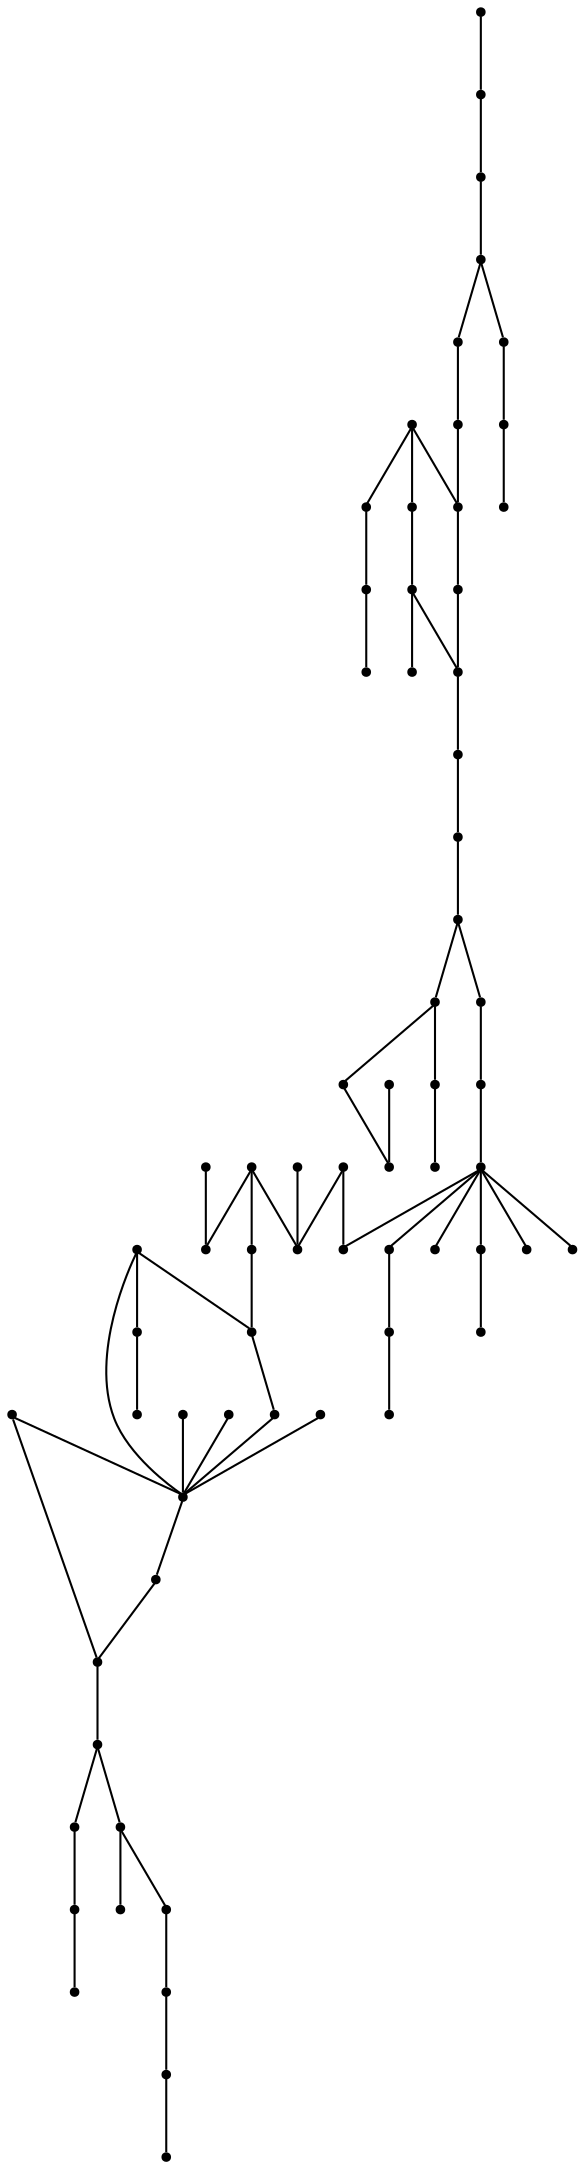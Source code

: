 graph {
  node [shape=point,comment="{\"directed\":false,\"doi\":\"10.4230/LIPIcs.GD.2024.32\",\"figure\":\"9 (1)\"}"]

  v0 [pos="1908.6330294380127,698.8119732507065"]
  v1 [pos="1953.3212918827453,564.7792099094115"]
  v2 [pos="1863.9445126100659,564.7792099094114"]
  v3 [pos="1863.944512610066,698.8119732507065"]
  v4 [pos="1908.6330294380127,564.7792099094114"]
  v5 [pos="1819.2562501653338,564.7792099094114"]
  v6 [pos="1819.2562501653338,698.8119732507065"]
  v7 [pos="1774.5679877206012,564.7792099094114"]
  v8 [pos="1729.8797252758689,698.8119732507065"]
  v9 [pos="1752.2237293066278,698.8119732507065"]
  v10 [pos="1707.4601694303967,564.8546164443322"]
  v11 [pos="1707.4601694303967,698.887252624523"]
  v12 [pos="1662.7719069856644,698.8872526245228"]
  v13 [pos="1618.0833901577175,564.8546164443322"]
  v14 [pos="1640.427648571691,698.8872526245228"]
  v15 [pos="1618.0833901577175,698.8872526245228"]
  v16 [pos="1595.7393861269586,698.8872526245228"]
  v17 [pos="1573.3951277129854,698.8872526245228"]
  v18 [pos="1528.7068652682528,698.887252624523"]
  v19 [pos="1528.6315678367541,564.9300229792531"]
  v20 [pos="1484.0186028235205,564.8546164443322"]
  v21 [pos="1439.2547885640752,698.962786320548"]
  v22 [pos="1484.0186028235205,698.887252624523"]
  v23 [pos="1439.330340378788,564.8546164443322"]
  v24 [pos="1383.5453733501747,698.8119732507065"]
  v25 [pos="1405.8893773809336,564.7792099094115"]
  v26 [pos="1349.9535611061085,698.8872526245228"]
  v27 [pos="1349.9535611061087,564.8546164443322"]
  v28 [pos="1305.2652986613762,698.887252624523"]
  v29 [pos="1305.2652986613762,564.8546164443322"]
  v30 [pos="1260.5770362166438,698.887252624523"]
  v31 [pos="1282.9965920621157,564.7792099094114"]
  v32 [pos="1215.8133491488056,564.9300229792531"]
  v33 [pos="1215.8887737719115,698.887252624523"]
  v34 [pos="1238.2327778026704,698.8872526245228"]
  v35 [pos="1171.2003841355718,698.8872526245228"]
  v36 [pos="1193.544515357938,698.8872526245228"]
  v37 [pos="1126.511994499232,564.8546164443322"]
  v38 [pos="1081.8237320544997,698.887252624523"]
  v39 [pos="1126.4366970677336,698.962786320548"]
  v40 [pos="1037.0600131887597,564.9300229792531"]
  v41 [pos="1037.0600131887597,698.962786320548"]
  v42 [pos="1081.8237320544997,564.8546164443322"]
  v43 [pos="992.4471753671331,564.8546164443322"]
  v44 [pos="947.7588493265971,698.8872526245228"]
  v45 [pos="992.3717507440274,698.962786320548"]
  v46 [pos="947.6834247034913,564.9300229792531"]
  v47 [pos="903.0705232860611,564.8546164443322"]
  v48 [pos="902.9950986629552,698.962786320548"]
  v49 [pos="858.3068362182229,698.962786320548"]
  v50 [pos="813.6184465818832,564.9300229792531"]
  v51 [pos="813.6184465818832,698.962786320548"]
  v52 [pos="858.3822608413286,564.8546164443322"]
  v53 [pos="768.9301841371507,564.9300229792531"]
  v54 [pos="768.9301841371507,698.962786320548"]
  v55 [pos="724.2418580966147,698.962786320548"]
  v56 [pos="679.5535320560787,564.9300229792531"]
  v57 [pos="724.2418580966147,564.9300229792531"]
  v58 [pos="634.8652696113463,698.962786320548"]
  v59 [pos="679.5535320560787,698.962786320548"]
  v60 [pos="634.8652696113463,564.9300229792531"]
  v61 [pos="601.3490091819934,564.9300229792531"]
  v62 [pos="590.1769435708103,698.962786320548"]
  v63 [pos="567.8327487526404,564.9300229792531"]
  v64 [pos="545.4886175302743,698.962786320548"]
  v65 [pos="545.4886175302743,564.9300229792531"]
  v66 [pos="500.80032328764,564.9300229792531"]
  v67 [pos="500.875716112844,698.8872526245228"]
  v68 [pos="456.111997247104,564.9300229792531"]

  v0 -- v1 [id="-1",pos="1908.6330294380127,698.8119732507065 1953.3212918827453,564.7792099094115 1953.3212918827453,564.7792099094115 1953.3212918827453,564.7792099094115"]
  v68 -- v67 [id="-2",pos="456.111997247104,564.9300229792531 500.875716112844,698.8872526245228 500.875716112844,698.8872526245228 500.875716112844,698.8872526245228"]
  v67 -- v65 [id="-3",pos="500.875716112844,698.8872526245228 545.4886175302743,564.9300229792531 545.4886175302743,564.9300229792531 545.4886175302743,564.9300229792531"]
  v64 -- v66 [id="-4",pos="545.4886175302743,698.962786320548 500.80032328764,564.9300229792531 500.80032328764,564.9300229792531 500.80032328764,564.9300229792531"]
  v65 -- v62 [id="-5",pos="545.4886175302743,564.9300229792531 590.1769435708103,698.962786320548 590.1769435708103,698.962786320548 590.1769435708103,698.962786320548"]
  v63 -- v64 [id="-6",pos="567.8327487526404,564.9300229792531 545.4886175302743,698.962786320548 545.4886175302743,698.962786320548 545.4886175302743,698.962786320548"]
  v62 -- v60 [id="-7",pos="590.1769435708103,698.962786320548 634.8652696113463,564.9300229792531 634.8652696113463,564.9300229792531 634.8652696113463,564.9300229792531"]
  v62 -- v63 [id="-8",pos="590.1769435708103,698.962786320548 567.8327487526404,564.9300229792531 567.8327487526404,564.9300229792531 567.8327487526404,564.9300229792531"]
  v58 -- v61 [id="-9",pos="634.8652696113463,698.962786320548 601.3490091819934,564.9300229792531 601.3490091819934,564.9300229792531 601.3490091819934,564.9300229792531"]
  v60 -- v59 [id="-10",pos="634.8652696113463,564.9300229792531 679.5535320560787,698.962786320548 679.5535320560787,698.962786320548 679.5535320560787,698.962786320548"]
  v59 -- v57 [id="-11",pos="679.5535320560787,698.962786320548 724.2418580966147,564.9300229792531 724.2418580966147,564.9300229792531 724.2418580966147,564.9300229792531"]
  v56 -- v58 [id="-12",pos="679.5535320560787,564.9300229792531 634.8652696113463,698.962786320548 634.8652696113463,698.962786320548 634.8652696113463,698.962786320548"]
  v55 -- v57 [id="-13",pos="724.2418580966147,698.962786320548 724.2418580966147,564.9300229792531 724.2418580966147,564.9300229792531 724.2418580966147,564.9300229792531"]
  v55 -- v53 [id="-14",pos="724.2418580966147,698.962786320548 768.9301841371507,564.9300229792531 768.9301841371507,564.9300229792531 768.9301841371507,564.9300229792531"]
  v57 -- v54 [id="-15",pos="724.2418580966147,564.9300229792531 768.9301841371507,698.962786320548 768.9301841371507,698.962786320548 768.9301841371507,698.962786320548"]
  v55 -- v56 [id="-16",pos="724.2418580966147,698.962786320548 679.5535320560787,564.9300229792531 679.5535320560787,564.9300229792531 679.5535320560787,564.9300229792531"]
  v54 -- v50 [id="-17",pos="768.9301841371507,698.962786320548 813.6184465818832,564.9300229792531 813.6184465818832,564.9300229792531 813.6184465818832,564.9300229792531"]
  v53 -- v51 [id="-18",pos="768.9301841371507,564.9300229792531 813.6184465818832,698.962786320548 813.6184465818832,698.962786320548 813.6184465818832,698.962786320548"]
  v51 -- v50 [id="-19",pos="813.6184465818832,698.962786320548 813.6184465818832,564.9300229792531 813.6184465818832,564.9300229792531 813.6184465818832,564.9300229792531"]
  v51 -- v52 [id="-20",pos="813.6184465818832,698.962786320548 858.3822608413286,564.8546164443322 858.3822608413286,564.8546164443322 858.3822608413286,564.8546164443322"]
  v50 -- v48 [id="-21",pos="813.6184465818832,564.9300229792531 902.9950986629552,698.962786320548 902.9950986629552,698.962786320548 902.9950986629552,698.962786320548"]
  v49 -- v47 [id="-22",pos="858.3068362182229,698.962786320548 903.0705232860611,564.8546164443322 903.0705232860611,564.8546164443322 903.0705232860611,564.8546164443322"]
  v48 -- v46 [id="-23",pos="902.9950986629552,698.962786320548 947.6834247034913,564.9300229792531 947.6834247034913,564.9300229792531 947.6834247034913,564.9300229792531"]
  v44 -- v47 [id="-24",pos="947.7588493265971,698.8872526245228 903.0705232860611,564.8546164443322 903.0705232860611,564.8546164443322 903.0705232860611,564.8546164443322"]
  v46 -- v45 [id="-25",pos="947.6834247034913,564.9300229792531 992.3717507440274,698.962786320548 992.3717507440274,698.962786320548 992.3717507440274,698.962786320548"]
  v45 -- v43 [id="-26",pos="992.3717507440274,698.962786320548 992.4471753671331,564.8546164443322 992.4471753671331,564.8546164443322 992.4471753671331,564.8546164443322"]
  v45 -- v40 [id="-27",pos="992.3717507440274,698.962786320548 1037.0600131887597,564.9300229792531 1037.0600131887597,564.9300229792531 1037.0600131887597,564.9300229792531"]
  v43 -- v41 [id="-28",pos="992.4471753671331,564.8546164443322 1037.0600131887597,698.962786320548 1037.0600131887597,698.962786320548 1037.0600131887597,698.962786320548"]
  v43 -- v44 [id="-29",pos="992.4471753671331,564.8546164443322 947.7588493265971,698.8872526245228 947.7588493265971,698.8872526245228 947.7588493265971,698.8872526245228"]
  v41 -- v42 [id="-30",pos="1037.0600131887597,698.962786320548 1081.8237320544997,564.8546164443322 1081.8237320544997,564.8546164443322 1081.8237320544997,564.8546164443322"]
  v40 -- v39 [id="-31",pos="1037.0600131887597,564.9300229792531 1126.4366970677336,698.962786320548 1126.4366970677336,698.962786320548 1126.4366970677336,698.962786320548"]
  v39 -- v32 [id="-32",pos="1126.4366970677336,698.962786320548 1215.8133491488056,564.9300229792531 1215.8133491488056,564.9300229792531 1215.8133491488056,564.9300229792531"]
  v37 -- v38 [id="-33",pos="1126.511994499232,564.8546164443322 1081.8237320544997,698.887252624523 1081.8237320544997,698.887252624523 1081.8237320544997,698.887252624523"]
  v35 -- v37 [id="-34",pos="1171.2003841355718,698.8872526245228 1126.511994499232,564.8546164443322 1126.511994499232,564.8546164443322 1126.511994499232,564.8546164443322"]
  v32 -- v30 [id="-35",pos="1215.8133491488056,564.9300229792531 1260.5770362166438,698.887252624523 1260.5770362166438,698.887252624523 1260.5770362166438,698.887252624523"]
  v32 -- v36 [id="-36",pos="1215.8133491488056,564.9300229792531 1193.544515357938,698.8872526245228 1193.544515357938,698.8872526245228 1193.544515357938,698.8872526245228"]
  v32 -- v35 [id="-37",pos="1215.8133491488056,564.9300229792531 1171.2003841355718,698.8872526245228 1171.2003841355718,698.8872526245228 1171.2003841355718,698.8872526245228"]
  v32 -- v34 [id="-38",pos="1215.8133491488056,564.9300229792531 1238.2327778026704,698.8872526245228 1238.2327778026704,698.8872526245228 1238.2327778026704,698.8872526245228"]
  v32 -- v33 [id="-39",pos="1215.8133491488056,564.9300229792531 1215.8887737719115,698.887252624523 1215.8887737719115,698.887252624523 1215.8887737719115,698.887252624523"]
  v32 -- v28 [id="-40",pos="1215.8133491488056,564.9300229792531 1305.2652986613762,698.887252624523 1305.2652986613762,698.887252624523 1305.2652986613762,698.887252624523"]
  v30 -- v31 [id="-41",pos="1260.5770362166438,698.887252624523 1282.9965920621157,564.7792099094114 1282.9965920621157,564.7792099094114 1282.9965920621157,564.7792099094114"]
  v29 -- v26 [id="-42",pos="1305.2652986613762,564.8546164443322 1349.9535611061085,698.8872526245228 1349.9535611061085,698.8872526245228 1349.9535611061085,698.8872526245228"]
  v27 -- v24 [id="-43",pos="1349.9535611061087,564.8546164443322 1383.5453733501747,698.8119732507065 1383.5453733501747,698.8119732507065 1383.5453733501747,698.8119732507065"]
  v27 -- v28 [id="-44",pos="1349.9535611061087,564.8546164443322 1305.2652986613762,698.887252624523 1305.2652986613762,698.887252624523 1305.2652986613762,698.887252624523"]
  v25 -- v22 [id="-45",pos="1405.8893773809336,564.7792099094115 1484.0186028235205,698.887252624523 1484.0186028235205,698.887252624523 1484.0186028235205,698.887252624523"]
  v25 -- v24 [id="-46",pos="1405.8893773809336,564.7792099094115 1383.5453733501747,698.8119732507065 1383.5453733501747,698.8119732507065 1383.5453733501747,698.8119732507065"]
  v25 -- v26 [id="-47",pos="1405.8893773809336,564.7792099094115 1349.9535611061085,698.8872526245228 1349.9535611061085,698.8872526245228 1349.9535611061085,698.8872526245228"]
  v23 -- v24 [id="-48",pos="1439.330340378788,564.8546164443322 1383.5453733501747,698.8119732507065 1383.5453733501747,698.8119732507065 1383.5453733501747,698.8119732507065"]
  v22 -- v19 [id="-49",pos="1484.0186028235205,698.887252624523 1528.6315678367541,564.9300229792531 1528.6315678367541,564.9300229792531 1528.6315678367541,564.9300229792531"]
  v20 -- v21 [id="-50",pos="1484.0186028235205,564.8546164443322 1439.2547885640752,698.962786320548 1439.2547885640752,698.962786320548 1439.2547885640752,698.962786320548"]
  v19 -- v17 [id="-51",pos="1528.6315678367541,564.9300229792531 1573.3951277129854,698.8872526245228 1573.3951277129854,698.8872526245228 1573.3951277129854,698.8872526245228"]
  v18 -- v20 [id="-52",pos="1528.7068652682528,698.887252624523 1484.0186028235205,564.8546164443322 1484.0186028235205,564.8546164443322 1484.0186028235205,564.8546164443322"]
  v18 -- v13 [id="-53",pos="1528.7068652682528,698.887252624523 1618.0833901577175,564.8546164443322 1618.0833901577175,564.8546164443322 1618.0833901577175,564.8546164443322"]
  v18 -- v19 [id="-54",pos="1528.7068652682528,698.887252624523 1528.6315678367541,564.9300229792531 1528.6315678367541,564.9300229792531 1528.6315678367541,564.9300229792531"]
  v17 -- v13 [id="-55",pos="1573.3951277129854,698.8872526245228 1618.0833901577175,564.8546164443322 1618.0833901577175,564.8546164443322 1618.0833901577175,564.8546164443322"]
  v16 -- v13 [id="-56",pos="1595.7393861269586,698.8872526245228 1618.0833901577175,564.8546164443322 1618.0833901577175,564.8546164443322 1618.0833901577175,564.8546164443322"]
  v13 -- v11 [id="-57",pos="1618.0833901577175,564.8546164443322 1707.4601694303967,698.887252624523 1707.4601694303967,698.887252624523 1707.4601694303967,698.887252624523"]
  v15 -- v13 [id="-58",pos="1618.0833901577175,698.8872526245228 1618.0833901577175,564.8546164443322 1618.0833901577175,564.8546164443322 1618.0833901577175,564.8546164443322"]
  v14 -- v13 [id="-59",pos="1640.427648571691,698.8872526245228 1618.0833901577175,564.8546164443322 1618.0833901577175,564.8546164443322 1618.0833901577175,564.8546164443322"]
  v12 -- v13 [id="-60",pos="1662.7719069856644,698.8872526245228 1618.0833901577175,564.8546164443322 1618.0833901577175,564.8546164443322 1618.0833901577175,564.8546164443322"]
  v12 -- v10 [id="-61",pos="1662.7719069856644,698.8872526245228 1707.4601694303967,564.8546164443322 1707.4601694303967,564.8546164443322 1707.4601694303967,564.8546164443322"]
  v11 -- v10 [id="-62",pos="1707.4601694303967,698.887252624523 1707.4601694303967,564.8546164443322 1707.4601694303967,564.8546164443322 1707.4601694303967,564.8546164443322"]
  v10 -- v9 [id="-63",pos="1707.4601694303967,564.8546164443322 1752.2237293066278,698.8119732507065 1752.2237293066278,698.8119732507065 1752.2237293066278,698.8119732507065"]
  v9 -- v7 [id="-64",pos="1752.2237293066278,698.8119732507065 1774.5679877206012,564.7792099094114 1774.5679877206012,564.7792099094114 1774.5679877206012,564.7792099094114"]
  v9 -- v5 [id="-65",pos="1752.2237293066278,698.8119732507065 1819.2562501653338,564.7792099094114 1819.2562501653338,564.7792099094114 1819.2562501653338,564.7792099094114"]
  v7 -- v8 [id="-66",pos="1774.5679877206012,564.7792099094114 1729.8797252758689,698.8119732507065 1729.8797252758689,698.8119732507065 1729.8797252758689,698.8119732507065"]
  v7 -- v6 [id="-67",pos="1774.5679877206012,564.7792099094114 1819.2562501653338,698.8119732507065 1819.2562501653338,698.8119732507065 1819.2562501653338,698.8119732507065"]
  v6 -- v2 [id="-68",pos="1819.2562501653338,698.8119732507065 1863.9445126100659,564.7792099094114 1863.9445126100659,564.7792099094114 1863.9445126100659,564.7792099094114"]
  v5 -- v3 [id="-69",pos="1819.2562501653338,564.7792099094114 1863.944512610066,698.8119732507065 1863.944512610066,698.8119732507065 1863.944512610066,698.8119732507065"]
  v3 -- v4 [id="-70",pos="1863.944512610066,698.8119732507065 1908.6330294380127,564.7792099094114 1908.6330294380127,564.7792099094114 1908.6330294380127,564.7792099094114"]
  v2 -- v0 [id="-71",pos="1863.9445126100659,564.7792099094114 1908.6330294380127,698.8119732507065 1908.6330294380127,698.8119732507065 1908.6330294380127,698.8119732507065"]
}